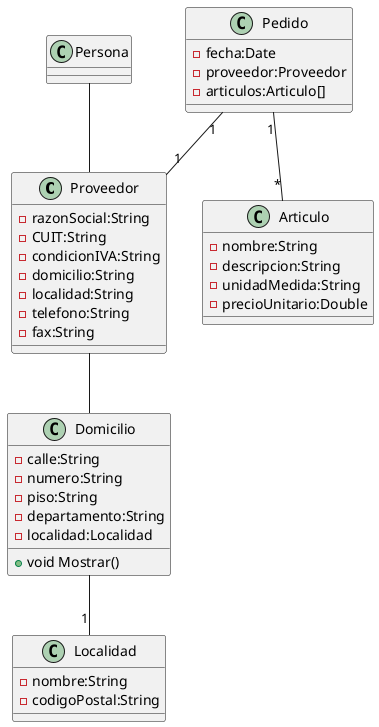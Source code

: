 @startuml
class Proveedor {
    -razonSocial:String
    -CUIT:String
    -condicionIVA:String
    -domicilio:String
    -localidad:String
    -telefono:String
    -fax:String
}

class Articulo {
    -nombre:String
    -descripcion:String
    -unidadMedida:String
    -precioUnitario:Double
}

class Pedido {
    -fecha:Date
    -proveedor:Proveedor
    -articulos:Articulo[]
}
class Localidad {
    -nombre:String
    -codigoPostal:String
}

class Domicilio {
    -calle:String
    -numero:String
    -piso:String
    -departamento:String
    -localidad:Localidad
    +void Mostrar()
}

Pedido "1" -- "*" Articulo
Pedido "1" -- "1" Proveedor
Domicilio -- "1" Localidad
Proveedor -up- Persona
Proveedor -- Domicilio

@enduml
